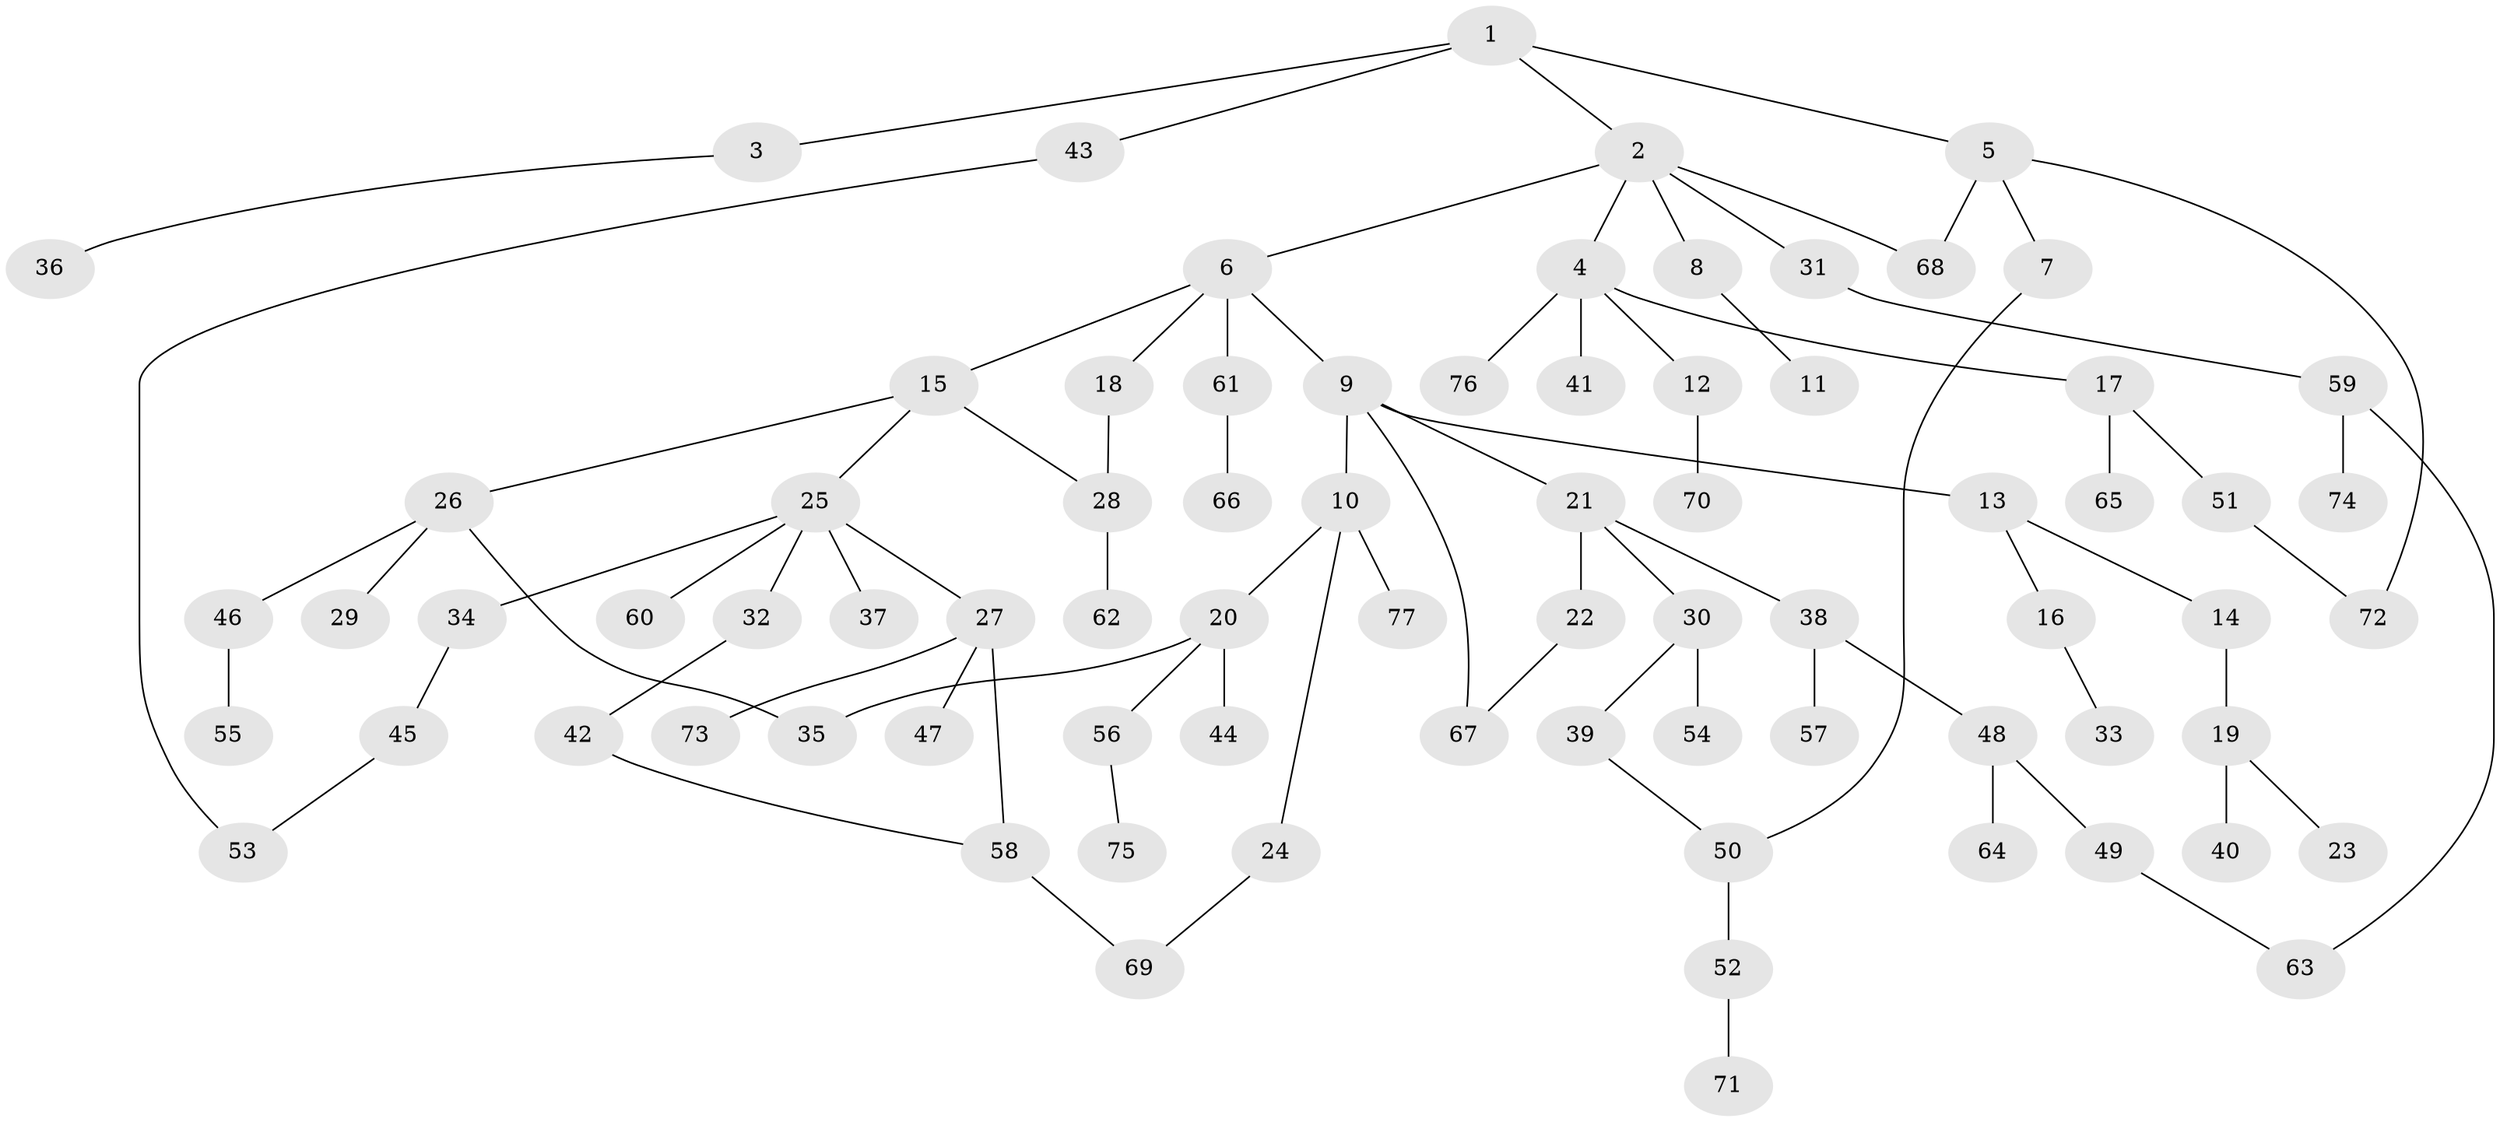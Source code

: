 // coarse degree distribution, {3: 0.2564102564102564, 7: 0.02564102564102564, 1: 0.28205128205128205, 4: 0.05128205128205128, 5: 0.05128205128205128, 2: 0.3333333333333333}
// Generated by graph-tools (version 1.1) at 2025/48/03/04/25 22:48:55]
// undirected, 77 vertices, 86 edges
graph export_dot {
  node [color=gray90,style=filled];
  1;
  2;
  3;
  4;
  5;
  6;
  7;
  8;
  9;
  10;
  11;
  12;
  13;
  14;
  15;
  16;
  17;
  18;
  19;
  20;
  21;
  22;
  23;
  24;
  25;
  26;
  27;
  28;
  29;
  30;
  31;
  32;
  33;
  34;
  35;
  36;
  37;
  38;
  39;
  40;
  41;
  42;
  43;
  44;
  45;
  46;
  47;
  48;
  49;
  50;
  51;
  52;
  53;
  54;
  55;
  56;
  57;
  58;
  59;
  60;
  61;
  62;
  63;
  64;
  65;
  66;
  67;
  68;
  69;
  70;
  71;
  72;
  73;
  74;
  75;
  76;
  77;
  1 -- 2;
  1 -- 3;
  1 -- 5;
  1 -- 43;
  2 -- 4;
  2 -- 6;
  2 -- 8;
  2 -- 31;
  2 -- 68;
  3 -- 36;
  4 -- 12;
  4 -- 17;
  4 -- 41;
  4 -- 76;
  5 -- 7;
  5 -- 72;
  5 -- 68;
  6 -- 9;
  6 -- 15;
  6 -- 18;
  6 -- 61;
  7 -- 50;
  8 -- 11;
  9 -- 10;
  9 -- 13;
  9 -- 21;
  9 -- 67;
  10 -- 20;
  10 -- 24;
  10 -- 77;
  12 -- 70;
  13 -- 14;
  13 -- 16;
  14 -- 19;
  15 -- 25;
  15 -- 26;
  15 -- 28;
  16 -- 33;
  17 -- 51;
  17 -- 65;
  18 -- 28;
  19 -- 23;
  19 -- 40;
  20 -- 44;
  20 -- 56;
  20 -- 35;
  21 -- 22;
  21 -- 30;
  21 -- 38;
  22 -- 67;
  24 -- 69;
  25 -- 27;
  25 -- 32;
  25 -- 34;
  25 -- 37;
  25 -- 60;
  26 -- 29;
  26 -- 35;
  26 -- 46;
  27 -- 47;
  27 -- 73;
  27 -- 58;
  28 -- 62;
  30 -- 39;
  30 -- 54;
  31 -- 59;
  32 -- 42;
  34 -- 45;
  38 -- 48;
  38 -- 57;
  39 -- 50;
  42 -- 58;
  43 -- 53;
  45 -- 53;
  46 -- 55;
  48 -- 49;
  48 -- 64;
  49 -- 63;
  50 -- 52;
  51 -- 72;
  52 -- 71;
  56 -- 75;
  58 -- 69;
  59 -- 63;
  59 -- 74;
  61 -- 66;
}
